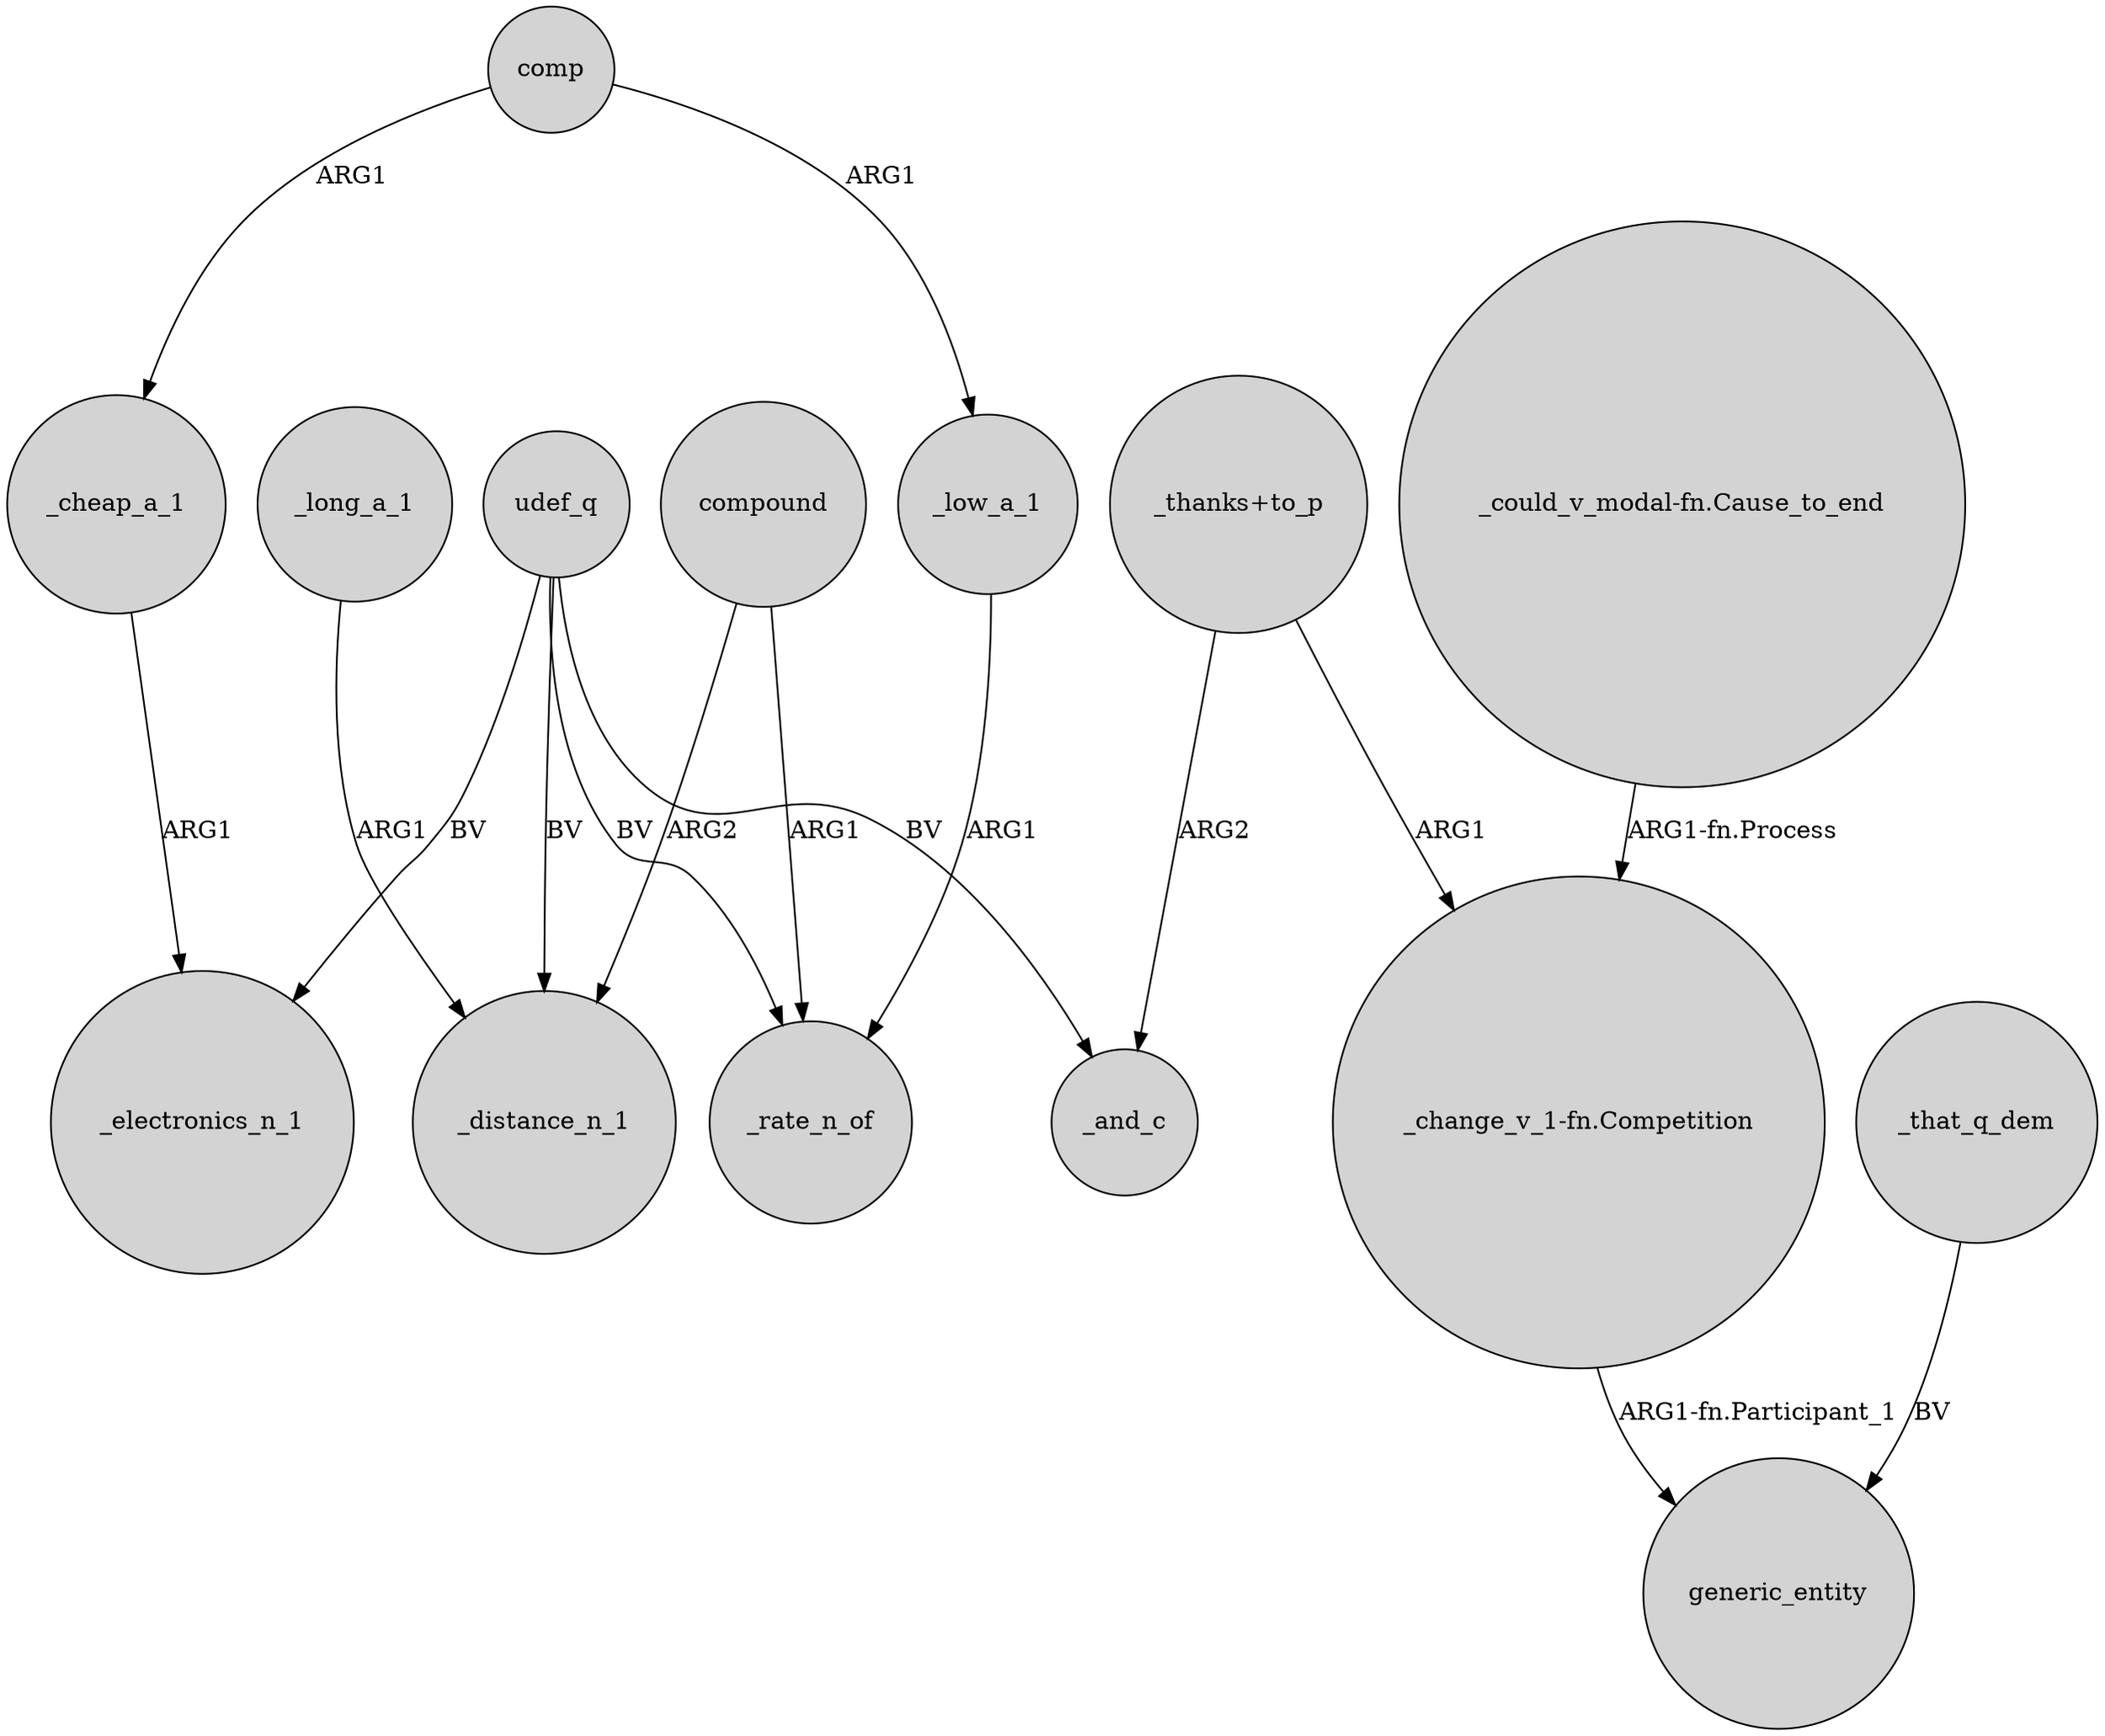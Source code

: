 digraph {
	node [shape=circle style=filled]
	udef_q -> _electronics_n_1 [label=BV]
	"_thanks+to_p" -> "_change_v_1-fn.Competition" [label=ARG1]
	_long_a_1 -> _distance_n_1 [label=ARG1]
	compound -> _rate_n_of [label=ARG1]
	"_thanks+to_p" -> _and_c [label=ARG2]
	udef_q -> _rate_n_of [label=BV]
	udef_q -> _and_c [label=BV]
	"_could_v_modal-fn.Cause_to_end" -> "_change_v_1-fn.Competition" [label="ARG1-fn.Process"]
	udef_q -> _distance_n_1 [label=BV]
	_that_q_dem -> generic_entity [label=BV]
	_low_a_1 -> _rate_n_of [label=ARG1]
	comp -> _low_a_1 [label=ARG1]
	"_change_v_1-fn.Competition" -> generic_entity [label="ARG1-fn.Participant_1"]
	_cheap_a_1 -> _electronics_n_1 [label=ARG1]
	compound -> _distance_n_1 [label=ARG2]
	comp -> _cheap_a_1 [label=ARG1]
}
